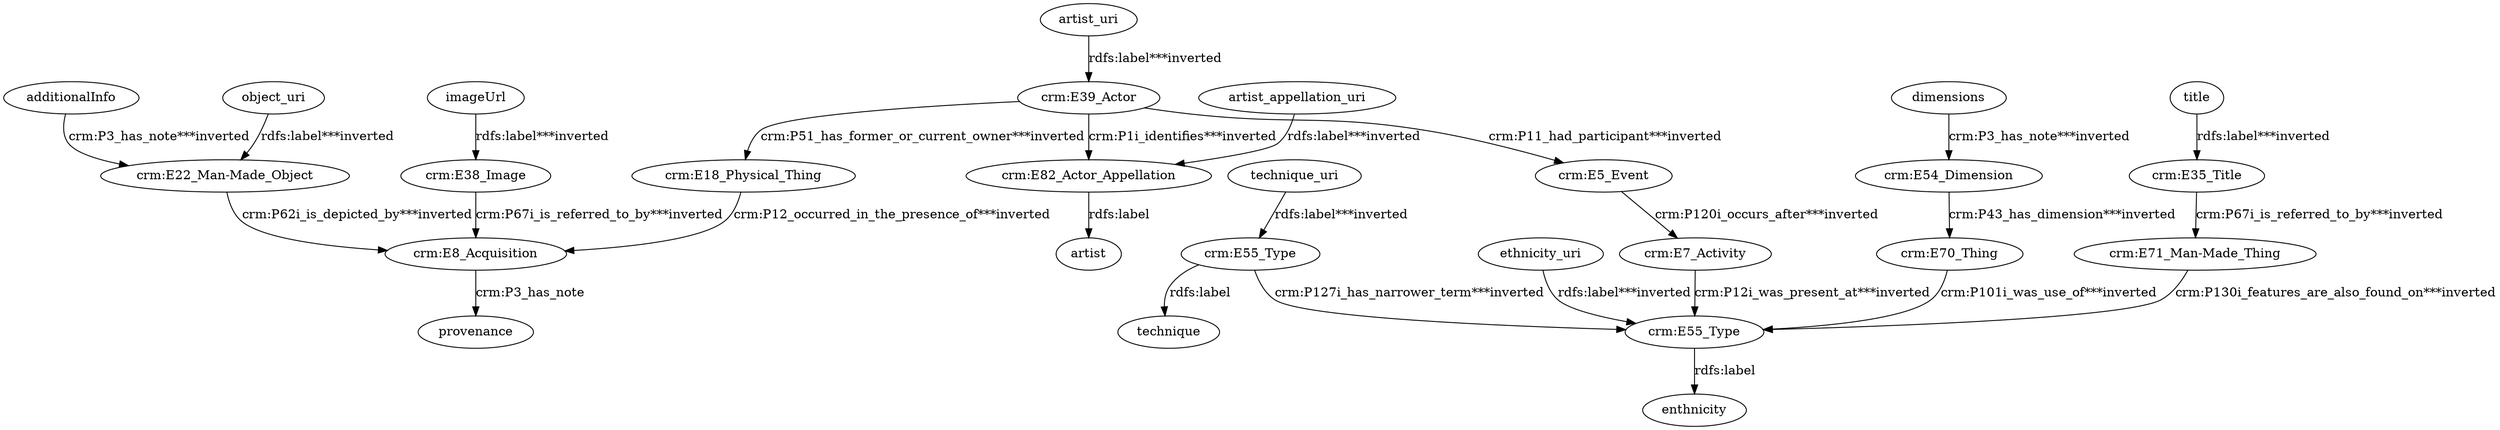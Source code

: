 digraph {
  additionalInfo [type=attribute_name,label=additionalInfo]
  "crm:E22_Man-Made_Object1" [type=class_uri,label="crm:E22_Man-Made_Object"]
  artist_appellation_uri [type=attribute_name,label=artist_appellation_uri]
  "crm:E82_Actor_Appellation1" [type=class_uri,label="crm:E82_Actor_Appellation"]
  artist_uri [type=attribute_name,label=artist_uri]
  "crm:E39_Actor1" [type=class_uri,label="crm:E39_Actor"]
  "crm:E18_Physical_Thing" [type=class_uri,label="crm:E18_Physical_Thing"]
  "crm:E8_Acquisition1" [type=class_uri,label="crm:E8_Acquisition"]
  "crm:E35_Title1" [type=class_uri,label="crm:E35_Title"]
  "crm:E71_Man-Made_Thing" [type=class_uri,label="crm:E71_Man-Made_Thing"]
  "crm:E38_Image1" [type=class_uri,label="crm:E38_Image"]
  "crm:E5_Event" [type=class_uri,label="crm:E5_Event"]
  "crm:E54_Dimension1" [type=class_uri,label="crm:E54_Dimension"]
  "crm:E70_Thing" [type=class_uri,label="crm:E70_Thing"]
  "crm:E55_Type1" [type=class_uri,label="crm:E55_Type"]
  "crm:E55_Type2" [type=class_uri,label="crm:E55_Type"]
  technique [type=attribute_name,label=technique]
  enthnicity [type=attribute_name,label=enthnicity]
  "crm:E7_Activity" [type=class_uri,label="crm:E7_Activity"]
  artist [type=attribute_name,label=artist]
  provenance [type=attribute_name,label=provenance]
  dimensions [type=attribute_name,label=dimensions]
  ethnicity_uri [type=attribute_name,label=ethnicity_uri]
  imageUrl [type=attribute_name,label=imageUrl]
  object_uri [type=attribute_name,label=object_uri]
  technique_uri [type=attribute_name,label=technique_uri]
  title [type=attribute_name,label=title]
  additionalInfo -> "crm:E22_Man-Made_Object1" [type=st_property_uri,label="crm:P3_has_note***inverted"]
  artist_appellation_uri -> "crm:E82_Actor_Appellation1" [type=st_property_uri,label="rdfs:label***inverted"]
  artist_uri -> "crm:E39_Actor1" [type=st_property_uri,label="rdfs:label***inverted"]
  "crm:E18_Physical_Thing" -> "crm:E8_Acquisition1" [type=inherited,label="crm:P12_occurred_in_the_presence_of***inverted"]
  "crm:E22_Man-Made_Object1" -> "crm:E8_Acquisition1" [type=inherited,label="crm:P62i_is_depicted_by***inverted"]
  "crm:E35_Title1" -> "crm:E71_Man-Made_Thing" [type=inherited,label="crm:P67i_is_referred_to_by***inverted"]
  "crm:E38_Image1" -> "crm:E8_Acquisition1" [type=inherited,label="crm:P67i_is_referred_to_by***inverted"]
  "crm:E39_Actor1" -> "crm:E18_Physical_Thing" [type=direct_property_uri,label="crm:P51_has_former_or_current_owner***inverted"]
  "crm:E39_Actor1" -> "crm:E5_Event" [type=direct_property_uri,label="crm:P11_had_participant***inverted"]
  "crm:E39_Actor1" -> "crm:E82_Actor_Appellation1" [type=inherited,label="crm:P1i_identifies***inverted"]
  "crm:E54_Dimension1" -> "crm:E70_Thing" [type=direct_property_uri,label="crm:P43_has_dimension***inverted"]
  "crm:E55_Type1" -> "crm:E55_Type2" [type=direct_property_uri,label="crm:P127i_has_narrower_term***inverted"]
  "crm:E55_Type1" -> technique [label="rdfs:label",type=st_property_uri]
  "crm:E55_Type2" -> enthnicity [label="rdfs:label",type=st_property_uri]
  "crm:E5_Event" -> "crm:E7_Activity" [type=inherited,label="crm:P120i_occurs_after***inverted"]
  "crm:E70_Thing" -> "crm:E55_Type2" [type=direct_property_uri,label="crm:P101i_was_use_of***inverted"]
  "crm:E71_Man-Made_Thing" -> "crm:E55_Type2" [type=inherited,label="crm:P130i_features_are_also_found_on***inverted"]
  "crm:E7_Activity" -> "crm:E55_Type2" [type=inherited,label="crm:P12i_was_present_at***inverted"]
  "crm:E82_Actor_Appellation1" -> artist [label="rdfs:label",type=st_property_uri]
  "crm:E8_Acquisition1" -> provenance [label="crm:P3_has_note",type=st_property_uri]
  dimensions -> "crm:E54_Dimension1" [type=st_property_uri,label="crm:P3_has_note***inverted"]
  ethnicity_uri -> "crm:E55_Type2" [type=st_property_uri,label="rdfs:label***inverted"]
  imageUrl -> "crm:E38_Image1" [type=st_property_uri,label="rdfs:label***inverted"]
  object_uri -> "crm:E22_Man-Made_Object1" [type=st_property_uri,label="rdfs:label***inverted"]
  technique_uri -> "crm:E55_Type1" [type=st_property_uri,label="rdfs:label***inverted"]
  title -> "crm:E35_Title1" [type=st_property_uri,label="rdfs:label***inverted"]
}
